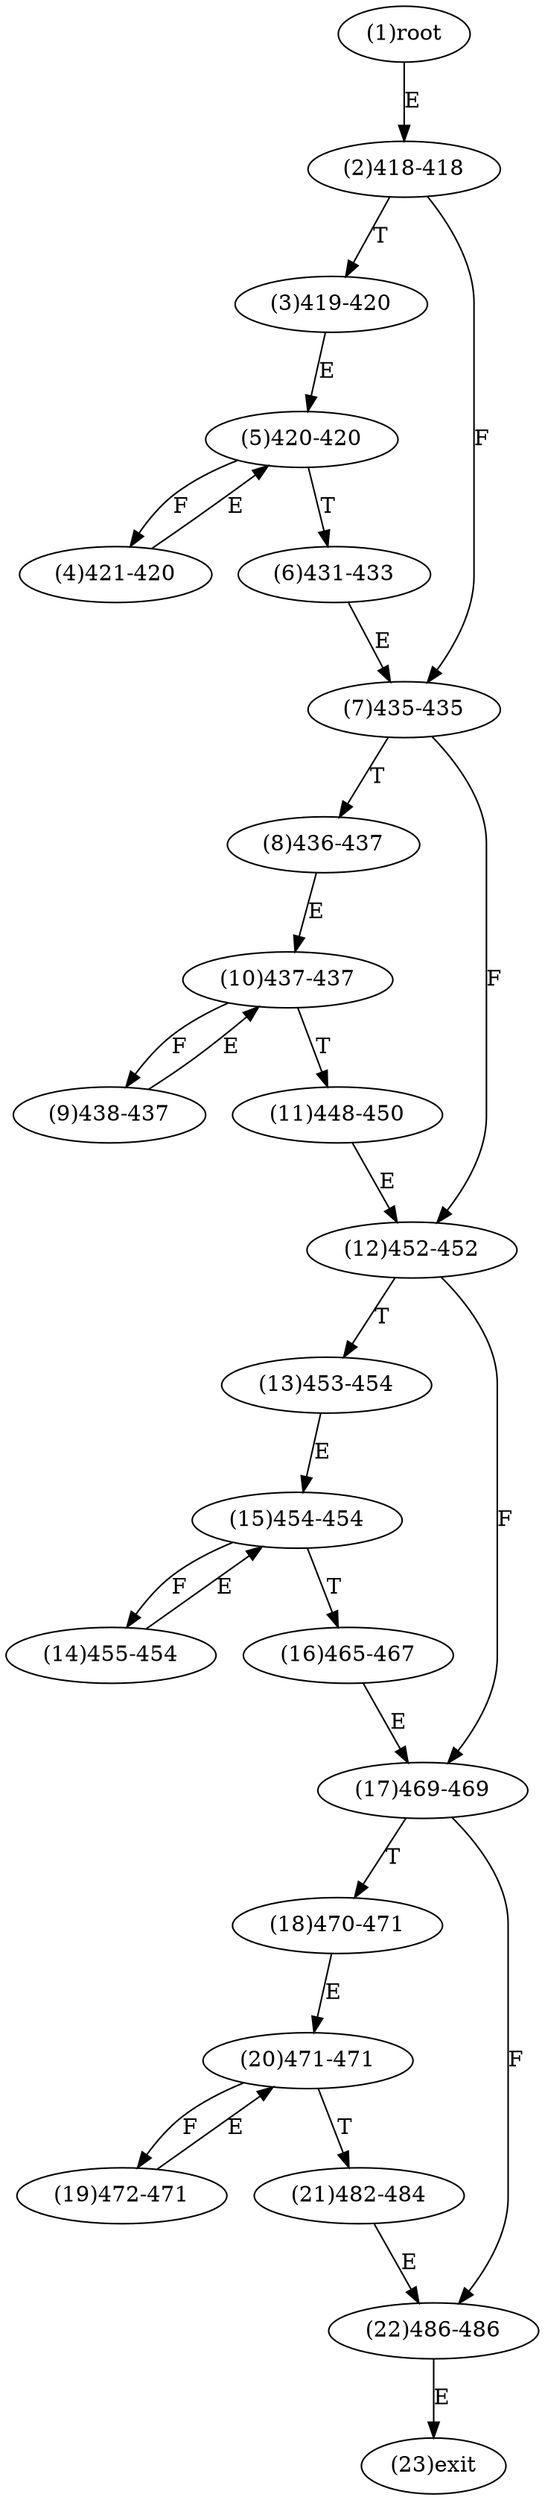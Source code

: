 digraph "" { 
1[ label="(1)root"];
2[ label="(2)418-418"];
3[ label="(3)419-420"];
4[ label="(4)421-420"];
5[ label="(5)420-420"];
6[ label="(6)431-433"];
7[ label="(7)435-435"];
8[ label="(8)436-437"];
9[ label="(9)438-437"];
10[ label="(10)437-437"];
11[ label="(11)448-450"];
12[ label="(12)452-452"];
13[ label="(13)453-454"];
14[ label="(14)455-454"];
15[ label="(15)454-454"];
17[ label="(17)469-469"];
16[ label="(16)465-467"];
19[ label="(19)472-471"];
18[ label="(18)470-471"];
21[ label="(21)482-484"];
20[ label="(20)471-471"];
23[ label="(23)exit"];
22[ label="(22)486-486"];
1->2[ label="E"];
2->7[ label="F"];
2->3[ label="T"];
3->5[ label="E"];
4->5[ label="E"];
5->4[ label="F"];
5->6[ label="T"];
6->7[ label="E"];
7->12[ label="F"];
7->8[ label="T"];
8->10[ label="E"];
9->10[ label="E"];
10->9[ label="F"];
10->11[ label="T"];
11->12[ label="E"];
12->17[ label="F"];
12->13[ label="T"];
13->15[ label="E"];
14->15[ label="E"];
15->14[ label="F"];
15->16[ label="T"];
16->17[ label="E"];
17->22[ label="F"];
17->18[ label="T"];
18->20[ label="E"];
19->20[ label="E"];
20->19[ label="F"];
20->21[ label="T"];
21->22[ label="E"];
22->23[ label="E"];
}